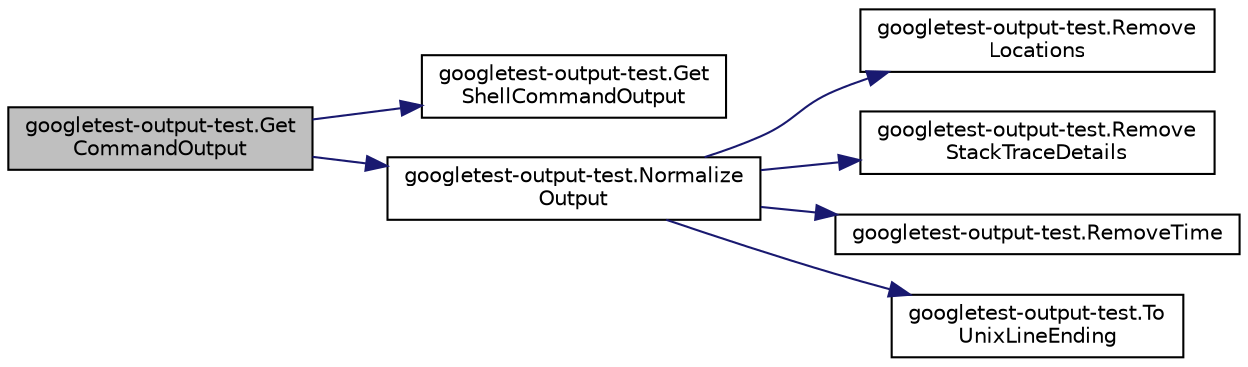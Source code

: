 digraph "googletest-output-test.GetCommandOutput"
{
 // LATEX_PDF_SIZE
  bgcolor="transparent";
  edge [fontname="Helvetica",fontsize="10",labelfontname="Helvetica",labelfontsize="10"];
  node [fontname="Helvetica",fontsize="10",shape=record];
  rankdir="LR";
  Node1 [label="googletest-output-test.Get\lCommandOutput",height=0.2,width=0.4,color="black", fillcolor="grey75", style="filled", fontcolor="black",tooltip=" "];
  Node1 -> Node2 [color="midnightblue",fontsize="10",style="solid",fontname="Helvetica"];
  Node2 [label="googletest-output-test.Get\lShellCommandOutput",height=0.2,width=0.4,color="black",URL="$namespacegoogletest-output-test.html#aba640d7d1d0c51624f079baff79a04ab",tooltip=" "];
  Node1 -> Node3 [color="midnightblue",fontsize="10",style="solid",fontname="Helvetica"];
  Node3 [label="googletest-output-test.Normalize\lOutput",height=0.2,width=0.4,color="black",URL="$namespacegoogletest-output-test.html#a34d8f4f0f5714a846af7a576fca906ea",tooltip=" "];
  Node3 -> Node4 [color="midnightblue",fontsize="10",style="solid",fontname="Helvetica"];
  Node4 [label="googletest-output-test.Remove\lLocations",height=0.2,width=0.4,color="black",URL="$namespacegoogletest-output-test.html#a3efeac91fe31d59559f53c5888e64e82",tooltip=" "];
  Node3 -> Node5 [color="midnightblue",fontsize="10",style="solid",fontname="Helvetica"];
  Node5 [label="googletest-output-test.Remove\lStackTraceDetails",height=0.2,width=0.4,color="black",URL="$namespacegoogletest-output-test.html#ae092cb89e71f6dd2f9e4c403ee43ee64",tooltip=" "];
  Node3 -> Node6 [color="midnightblue",fontsize="10",style="solid",fontname="Helvetica"];
  Node6 [label="googletest-output-test.RemoveTime",height=0.2,width=0.4,color="black",URL="$namespacegoogletest-output-test.html#a4f69487747e80f918be30f8fa47ef807",tooltip=" "];
  Node3 -> Node7 [color="midnightblue",fontsize="10",style="solid",fontname="Helvetica"];
  Node7 [label="googletest-output-test.To\lUnixLineEnding",height=0.2,width=0.4,color="black",URL="$namespacegoogletest-output-test.html#a5def06b36cb618d010e54bc71b07c36e",tooltip=" "];
}
